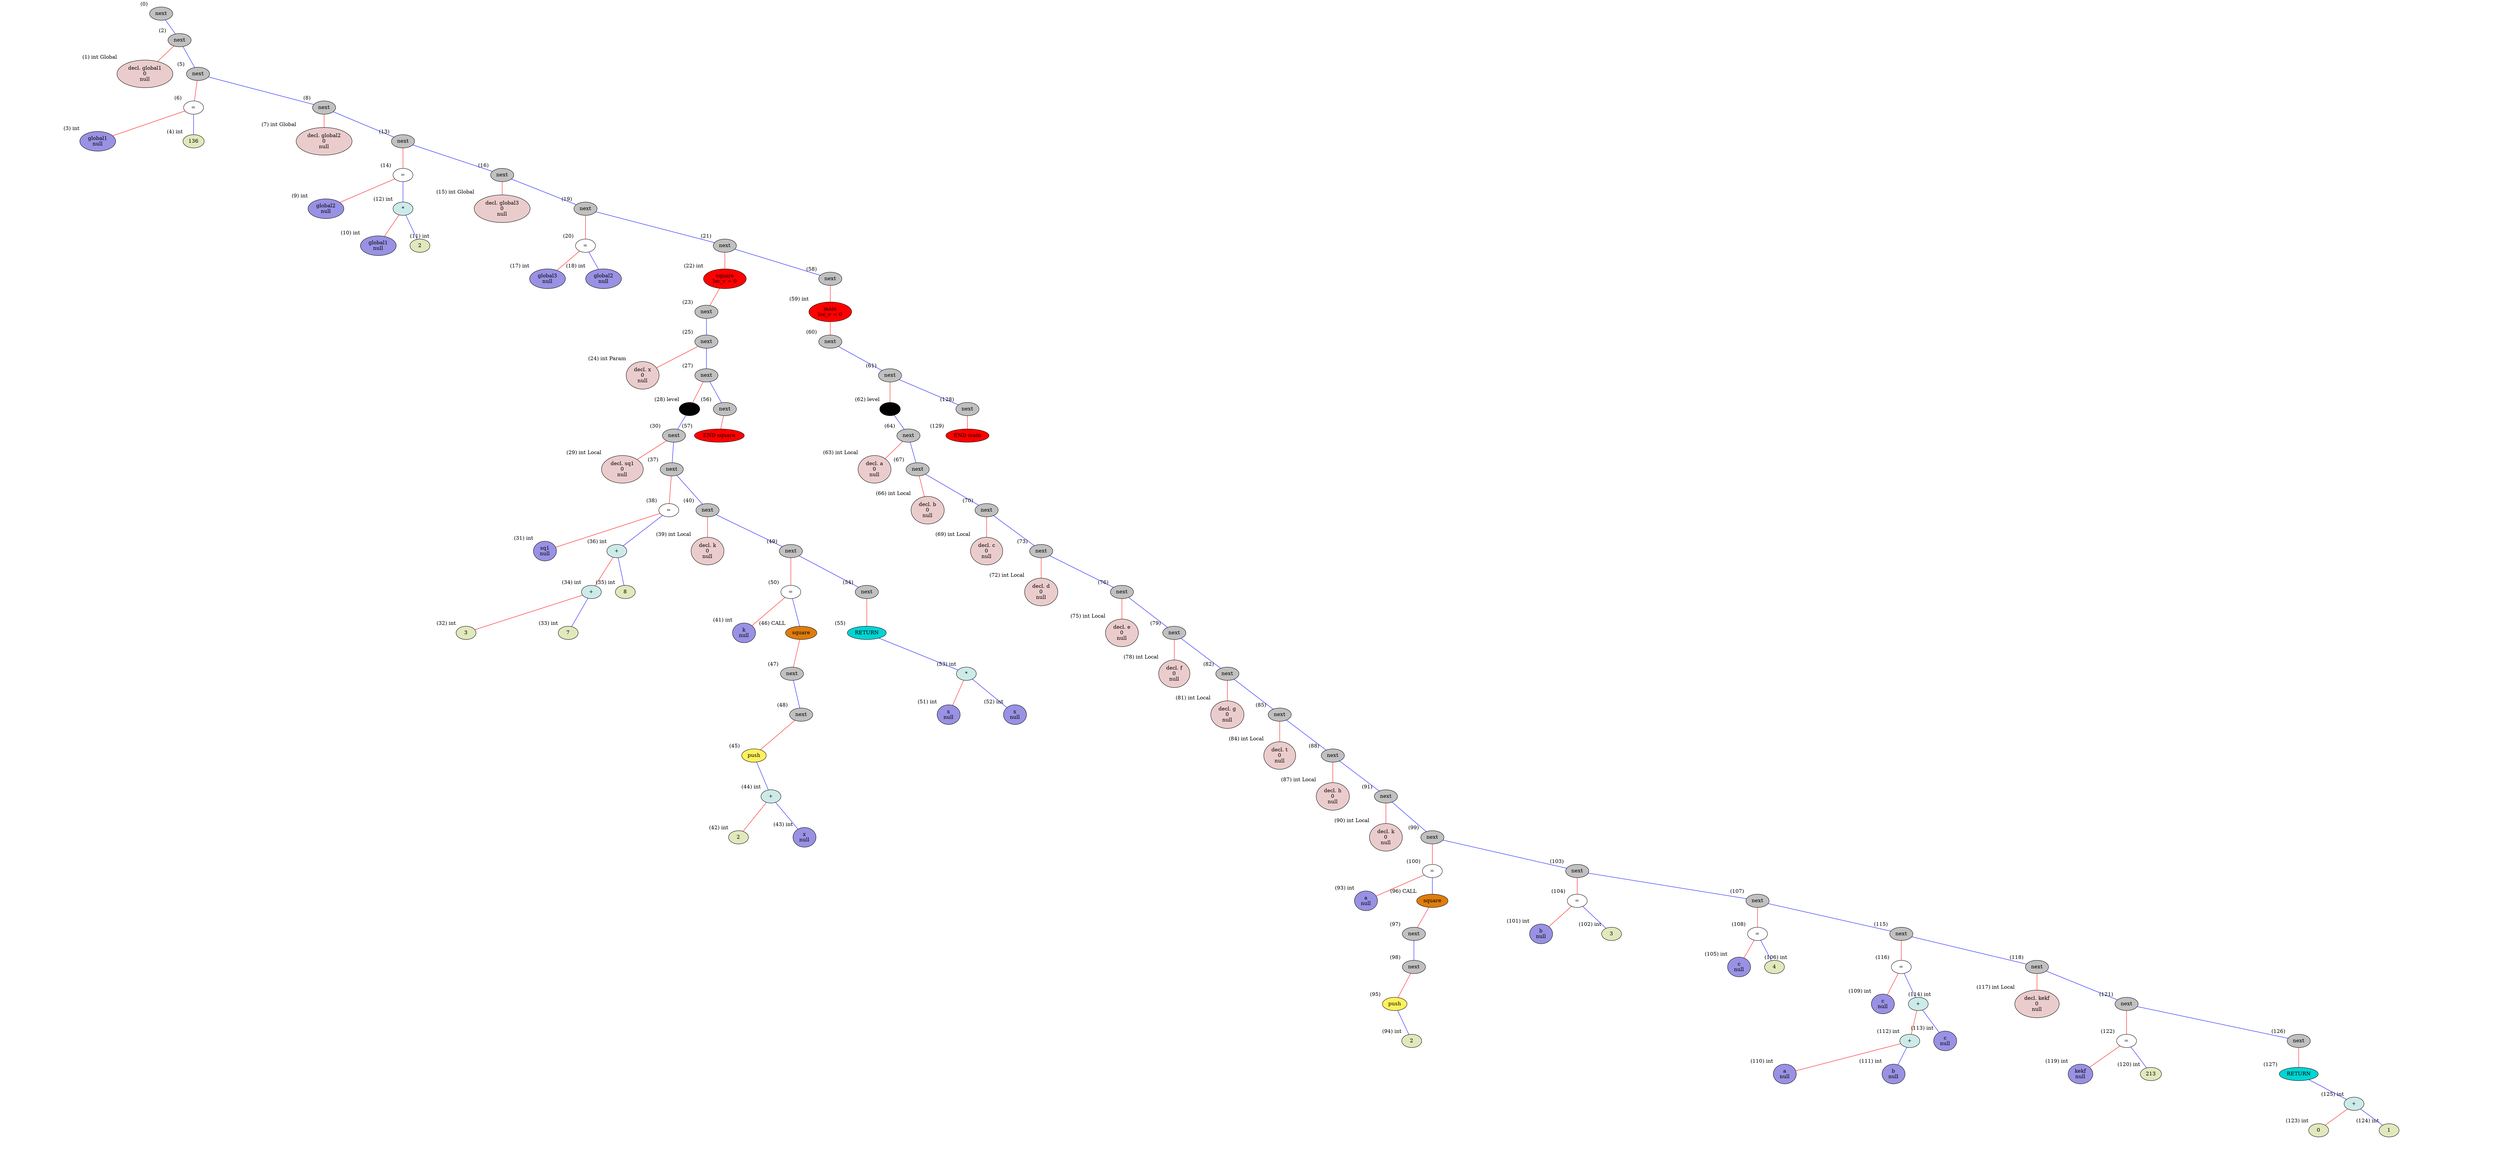 graph binary {
	dpi="90";
 splines="line"  
v0[style=filled, fillcolor=grey]
v0[label="next"]
v0[xlabel="(0) "]
v0center[style=invis, width=0, label=""];
v0 -- v0center[style=invis]
v0notVisibleL[style=invis]
v0 -- v0notVisibleL[style=invis]
v0 -- v2[color="blue"]
{
	rank=same v0notVisibleL -- v0center -- v2  [style=invis]
} 
v2[style=filled, fillcolor=grey]
v2[label="next"]
v2[xlabel="(2) "]
v2center[style=invis, width=0, label=""];
v2 -- v2center[style=invis]
v2 -- v1[color="red"]
v2 -- v5[color="blue"]
{
	rank=same v1 -- v2center -- v5  [style=invis]
} 
v1[style=filled, fillcolor="#ebcccc"]
v1[label="decl. global1
0
null"]
v1[xlabel="(1) int Global"]
v1center[style=invis, width=0, label=""];
v1 -- v1center[style=invis]
v1notVisibleL[style=invis]
v1 -- v1notVisibleL[style=invis][style=invis]
v1notVisibleR[style=invis]
v1 -- v1notVisibleR[style=invis][style=invis]
{
	rank=same v1notVisibleL -- v1center -- v1notVisibleR  [style=invis]
} 
v5[style=filled, fillcolor=grey]
v5[label="next"]
v5[xlabel="(5) "]
v5center[style=invis, width=0, label=""];
v5 -- v5center[style=invis]
v5 -- v6[color="red"]
v5 -- v8[color="blue"]
{
	rank=same v6 -- v5center -- v8  [style=invis]
} 
v6[style=filled, fillcolor=white]
v6[label="="]
v6[xlabel="(6) "]
v6center[style=invis, width=0, label=""];
v6 -- v6center[style=invis]
v6 -- v3[color="red"]
v6 -- v4[color="blue"]
{
	rank=same v3 -- v6center -- v4  [style=invis]
} 
v3[style=filled, fillcolor="#9991e3"]
v3[label="global1
null"]
v3[xlabel="(3) int"]
v3center[style=invis, width=0, label=""];
v3 -- v3center[style=invis]
v3notVisibleL[style=invis]
v3 -- v3notVisibleL[style=invis][style=invis]
v3notVisibleR[style=invis]
v3 -- v3notVisibleR[style=invis][style=invis]
{
	rank=same v3notVisibleL -- v3center -- v3notVisibleR  [style=invis]
} 
v4[style=filled, fillcolor="#e1e8bc"]
v4[label="136"]
v4[xlabel="(4) int"]
v4center[style=invis, width=0, label=""];
v4 -- v4center[style=invis]
v4notVisibleL[style=invis]
v4 -- v4notVisibleL[style=invis][style=invis]
v4notVisibleR[style=invis]
v4 -- v4notVisibleR[style=invis][style=invis]
{
	rank=same v4notVisibleL -- v4center -- v4notVisibleR  [style=invis]
} 
v8[style=filled, fillcolor=grey]
v8[label="next"]
v8[xlabel="(8) "]
v8center[style=invis, width=0, label=""];
v8 -- v8center[style=invis]
v8 -- v7[color="red"]
v8 -- v13[color="blue"]
{
	rank=same v7 -- v8center -- v13  [style=invis]
} 
v7[style=filled, fillcolor="#ebcccc"]
v7[label="decl. global2
0
null"]
v7[xlabel="(7) int Global"]
v7center[style=invis, width=0, label=""];
v7 -- v7center[style=invis]
v7notVisibleL[style=invis]
v7 -- v7notVisibleL[style=invis][style=invis]
v7notVisibleR[style=invis]
v7 -- v7notVisibleR[style=invis][style=invis]
{
	rank=same v7notVisibleL -- v7center -- v7notVisibleR  [style=invis]
} 
v13[style=filled, fillcolor=grey]
v13[label="next"]
v13[xlabel="(13) "]
v13center[style=invis, width=0, label=""];
v13 -- v13center[style=invis]
v13 -- v14[color="red"]
v13 -- v16[color="blue"]
{
	rank=same v14 -- v13center -- v16  [style=invis]
} 
v14[style=filled, fillcolor=white]
v14[label="="]
v14[xlabel="(14) "]
v14center[style=invis, width=0, label=""];
v14 -- v14center[style=invis]
v14 -- v9[color="red"]
v14 -- v12[color="blue"]
{
	rank=same v9 -- v14center -- v12  [style=invis]
} 
v9[style=filled, fillcolor="#9991e3"]
v9[label="global2
null"]
v9[xlabel="(9) int"]
v9center[style=invis, width=0, label=""];
v9 -- v9center[style=invis]
v9notVisibleL[style=invis]
v9 -- v9notVisibleL[style=invis][style=invis]
v9notVisibleR[style=invis]
v9 -- v9notVisibleR[style=invis][style=invis]
{
	rank=same v9notVisibleL -- v9center -- v9notVisibleR  [style=invis]
} 
v12[style=filled, fillcolor="#ccebe8"]
v12[label="*"]
v12[xlabel="(12) int"]
v12center[style=invis, width=0, label=""];
v12 -- v12center[style=invis]
v12 -- v10[color="red"]
v12 -- v11[color="blue"]
{
	rank=same v10 -- v12center -- v11  [style=invis]
} 
v10[style=filled, fillcolor="#9991e3"]
v10[label="global1
null"]
v10[xlabel="(10) int"]
v10center[style=invis, width=0, label=""];
v10 -- v10center[style=invis]
v10notVisibleL[style=invis]
v10 -- v10notVisibleL[style=invis][style=invis]
v10notVisibleR[style=invis]
v10 -- v10notVisibleR[style=invis][style=invis]
{
	rank=same v10notVisibleL -- v10center -- v10notVisibleR  [style=invis]
} 
v11[style=filled, fillcolor="#e1e8bc"]
v11[label="2"]
v11[xlabel="(11) int"]
v11center[style=invis, width=0, label=""];
v11 -- v11center[style=invis]
v11notVisibleL[style=invis]
v11 -- v11notVisibleL[style=invis][style=invis]
v11notVisibleR[style=invis]
v11 -- v11notVisibleR[style=invis][style=invis]
{
	rank=same v11notVisibleL -- v11center -- v11notVisibleR  [style=invis]
} 
v16[style=filled, fillcolor=grey]
v16[label="next"]
v16[xlabel="(16) "]
v16center[style=invis, width=0, label=""];
v16 -- v16center[style=invis]
v16 -- v15[color="red"]
v16 -- v19[color="blue"]
{
	rank=same v15 -- v16center -- v19  [style=invis]
} 
v15[style=filled, fillcolor="#ebcccc"]
v15[label="decl. global3
0
null"]
v15[xlabel="(15) int Global"]
v15center[style=invis, width=0, label=""];
v15 -- v15center[style=invis]
v15notVisibleL[style=invis]
v15 -- v15notVisibleL[style=invis][style=invis]
v15notVisibleR[style=invis]
v15 -- v15notVisibleR[style=invis][style=invis]
{
	rank=same v15notVisibleL -- v15center -- v15notVisibleR  [style=invis]
} 
v19[style=filled, fillcolor=grey]
v19[label="next"]
v19[xlabel="(19) "]
v19center[style=invis, width=0, label=""];
v19 -- v19center[style=invis]
v19 -- v20[color="red"]
v19 -- v21[color="blue"]
{
	rank=same v20 -- v19center -- v21  [style=invis]
} 
v20[style=filled, fillcolor=white]
v20[label="="]
v20[xlabel="(20) "]
v20center[style=invis, width=0, label=""];
v20 -- v20center[style=invis]
v20 -- v17[color="red"]
v20 -- v18[color="blue"]
{
	rank=same v17 -- v20center -- v18  [style=invis]
} 
v17[style=filled, fillcolor="#9991e3"]
v17[label="global3
null"]
v17[xlabel="(17) int"]
v17center[style=invis, width=0, label=""];
v17 -- v17center[style=invis]
v17notVisibleL[style=invis]
v17 -- v17notVisibleL[style=invis][style=invis]
v17notVisibleR[style=invis]
v17 -- v17notVisibleR[style=invis][style=invis]
{
	rank=same v17notVisibleL -- v17center -- v17notVisibleR  [style=invis]
} 
v18[style=filled, fillcolor="#9991e3"]
v18[label="global2
null"]
v18[xlabel="(18) int"]
v18center[style=invis, width=0, label=""];
v18 -- v18center[style=invis]
v18notVisibleL[style=invis]
v18 -- v18notVisibleL[style=invis][style=invis]
v18notVisibleR[style=invis]
v18 -- v18notVisibleR[style=invis][style=invis]
{
	rank=same v18notVisibleL -- v18center -- v18notVisibleR  [style=invis]
} 
v21[style=filled, fillcolor=grey]
v21[label="next"]
v21[xlabel="(21) "]
v21center[style=invis, width=0, label=""];
v21 -- v21center[style=invis]
v21 -- v22[color="red"]
v21 -- v58[color="blue"]
{
	rank=same v22 -- v21center -- v58  [style=invis]
} 
v22[style=filled, fillcolor=red]
v22[label="square
loc_v = 0"]
v22[xlabel="(22) int"]
v22center[style=invis, width=0, label=""];
v22 -- v22center[style=invis]
v22 -- v23[color="red"]
v22notVisibleR[style=invis]
v22 -- v22notVisibleR[style=invis]
{
	rank=same v23 -- v22center -- v22notVisibleR  [style=invis]
} 
v23[style=filled, fillcolor=grey]
v23[label="next"]
v23[xlabel="(23) "]
v23center[style=invis, width=0, label=""];
v23 -- v23center[style=invis]
v23notVisibleL[style=invis]
v23 -- v23notVisibleL[style=invis]
v23 -- v25[color="blue"]
{
	rank=same v23notVisibleL -- v23center -- v25  [style=invis]
} 
v25[style=filled, fillcolor=grey]
v25[label="next"]
v25[xlabel="(25) "]
v25center[style=invis, width=0, label=""];
v25 -- v25center[style=invis]
v25 -- v24[color="red"]
v25 -- v27[color="blue"]
{
	rank=same v24 -- v25center -- v27  [style=invis]
} 
v24[style=filled, fillcolor="#ebcccc"]
v24[label="decl. x
0
null"]
v24[xlabel="(24) int Param"]
v24center[style=invis, width=0, label=""];
v24 -- v24center[style=invis]
v24notVisibleL[style=invis]
v24 -- v24notVisibleL[style=invis][style=invis]
v24notVisibleR[style=invis]
v24 -- v24notVisibleR[style=invis][style=invis]
{
	rank=same v24notVisibleL -- v24center -- v24notVisibleR  [style=invis]
} 
v27[style=filled, fillcolor=grey]
v27[label="next"]
v27[xlabel="(27) "]
v27center[style=invis, width=0, label=""];
v27 -- v27center[style=invis]
v27 -- v28[color="red"]
v27 -- v56[color="blue"]
{
	rank=same v28 -- v27center -- v56  [style=invis]
} 
v28[style=filled, fillcolor="#000000"]
v28[xlabel="(28) level"]
v28center[style=invis, width=0, label=""];
v28 -- v28center[style=invis]
v28notVisibleL[style=invis]
v28 -- v28notVisibleL[style=invis]
v28 -- v30[color="blue"]
{
	rank=same v28notVisibleL -- v28center -- v30  [style=invis]
} 
v30[style=filled, fillcolor=grey]
v30[label="next"]
v30[xlabel="(30) "]
v30center[style=invis, width=0, label=""];
v30 -- v30center[style=invis]
v30 -- v29[color="red"]
v30 -- v37[color="blue"]
{
	rank=same v29 -- v30center -- v37  [style=invis]
} 
v29[style=filled, fillcolor="#ebcccc"]
v29[label="decl. sq1
0
null"]
v29[xlabel="(29) int Local"]
v29center[style=invis, width=0, label=""];
v29 -- v29center[style=invis]
v29notVisibleL[style=invis]
v29 -- v29notVisibleL[style=invis][style=invis]
v29notVisibleR[style=invis]
v29 -- v29notVisibleR[style=invis][style=invis]
{
	rank=same v29notVisibleL -- v29center -- v29notVisibleR  [style=invis]
} 
v37[style=filled, fillcolor=grey]
v37[label="next"]
v37[xlabel="(37) "]
v37center[style=invis, width=0, label=""];
v37 -- v37center[style=invis]
v37 -- v38[color="red"]
v37 -- v40[color="blue"]
{
	rank=same v38 -- v37center -- v40  [style=invis]
} 
v38[style=filled, fillcolor=white]
v38[label="="]
v38[xlabel="(38) "]
v38center[style=invis, width=0, label=""];
v38 -- v38center[style=invis]
v38 -- v31[color="red"]
v38 -- v36[color="blue"]
{
	rank=same v31 -- v38center -- v36  [style=invis]
} 
v31[style=filled, fillcolor="#9991e3"]
v31[label="sq1
null"]
v31[xlabel="(31) int"]
v31center[style=invis, width=0, label=""];
v31 -- v31center[style=invis]
v31notVisibleL[style=invis]
v31 -- v31notVisibleL[style=invis][style=invis]
v31notVisibleR[style=invis]
v31 -- v31notVisibleR[style=invis][style=invis]
{
	rank=same v31notVisibleL -- v31center -- v31notVisibleR  [style=invis]
} 
v36[style=filled, fillcolor="#ccebe8"]
v36[label="+"]
v36[xlabel="(36) int"]
v36center[style=invis, width=0, label=""];
v36 -- v36center[style=invis]
v36 -- v34[color="red"]
v36 -- v35[color="blue"]
{
	rank=same v34 -- v36center -- v35  [style=invis]
} 
v34[style=filled, fillcolor="#ccebe8"]
v34[label="+"]
v34[xlabel="(34) int"]
v34center[style=invis, width=0, label=""];
v34 -- v34center[style=invis]
v34 -- v32[color="red"]
v34 -- v33[color="blue"]
{
	rank=same v32 -- v34center -- v33  [style=invis]
} 
v32[style=filled, fillcolor="#e1e8bc"]
v32[label="3"]
v32[xlabel="(32) int"]
v32center[style=invis, width=0, label=""];
v32 -- v32center[style=invis]
v32notVisibleL[style=invis]
v32 -- v32notVisibleL[style=invis][style=invis]
v32notVisibleR[style=invis]
v32 -- v32notVisibleR[style=invis][style=invis]
{
	rank=same v32notVisibleL -- v32center -- v32notVisibleR  [style=invis]
} 
v33[style=filled, fillcolor="#e1e8bc"]
v33[label="7"]
v33[xlabel="(33) int"]
v33center[style=invis, width=0, label=""];
v33 -- v33center[style=invis]
v33notVisibleL[style=invis]
v33 -- v33notVisibleL[style=invis][style=invis]
v33notVisibleR[style=invis]
v33 -- v33notVisibleR[style=invis][style=invis]
{
	rank=same v33notVisibleL -- v33center -- v33notVisibleR  [style=invis]
} 
v35[style=filled, fillcolor="#e1e8bc"]
v35[label="8"]
v35[xlabel="(35) int"]
v35center[style=invis, width=0, label=""];
v35 -- v35center[style=invis]
v35notVisibleL[style=invis]
v35 -- v35notVisibleL[style=invis][style=invis]
v35notVisibleR[style=invis]
v35 -- v35notVisibleR[style=invis][style=invis]
{
	rank=same v35notVisibleL -- v35center -- v35notVisibleR  [style=invis]
} 
v40[style=filled, fillcolor=grey]
v40[label="next"]
v40[xlabel="(40) "]
v40center[style=invis, width=0, label=""];
v40 -- v40center[style=invis]
v40 -- v39[color="red"]
v40 -- v49[color="blue"]
{
	rank=same v39 -- v40center -- v49  [style=invis]
} 
v39[style=filled, fillcolor="#ebcccc"]
v39[label="decl. k
0
null"]
v39[xlabel="(39) int Local"]
v39center[style=invis, width=0, label=""];
v39 -- v39center[style=invis]
v39notVisibleL[style=invis]
v39 -- v39notVisibleL[style=invis][style=invis]
v39notVisibleR[style=invis]
v39 -- v39notVisibleR[style=invis][style=invis]
{
	rank=same v39notVisibleL -- v39center -- v39notVisibleR  [style=invis]
} 
v49[style=filled, fillcolor=grey]
v49[label="next"]
v49[xlabel="(49) "]
v49center[style=invis, width=0, label=""];
v49 -- v49center[style=invis]
v49 -- v50[color="red"]
v49 -- v54[color="blue"]
{
	rank=same v50 -- v49center -- v54  [style=invis]
} 
v50[style=filled, fillcolor=white]
v50[label="="]
v50[xlabel="(50) "]
v50center[style=invis, width=0, label=""];
v50 -- v50center[style=invis]
v50 -- v41[color="red"]
v50 -- v46[color="blue"]
{
	rank=same v41 -- v50center -- v46  [style=invis]
} 
v41[style=filled, fillcolor="#9991e3"]
v41[label="k
null"]
v41[xlabel="(41) int"]
v41center[style=invis, width=0, label=""];
v41 -- v41center[style=invis]
v41notVisibleL[style=invis]
v41 -- v41notVisibleL[style=invis][style=invis]
v41notVisibleR[style=invis]
v41 -- v41notVisibleR[style=invis][style=invis]
{
	rank=same v41notVisibleL -- v41center -- v41notVisibleR  [style=invis]
} 
v46[style=filled, fillcolor="#de7d0d"]
v46[label="square"]
v46[xlabel="(46) CALL"]
v46center[style=invis, width=0, label=""];
v46 -- v46center[style=invis]
v46 -- v47[color="red"]
v46notVisibleR[style=invis]
v46 -- v46notVisibleR[style=invis]
{
	rank=same v47 -- v46center -- v46notVisibleR  [style=invis]
} 
v47[style=filled, fillcolor=grey]
v47[label="next"]
v47[xlabel="(47) "]
v47center[style=invis, width=0, label=""];
v47 -- v47center[style=invis]
v47notVisibleL[style=invis]
v47 -- v47notVisibleL[style=invis]
v47 -- v48[color="blue"]
{
	rank=same v47notVisibleL -- v47center -- v48  [style=invis]
} 
v48[style=filled, fillcolor=grey]
v48[label="next"]
v48[xlabel="(48) "]
v48center[style=invis, width=0, label=""];
v48 -- v48center[style=invis]
v48 -- v45[color="red"]
v48notVisibleR[style=invis]
v48 -- v48notVisibleR[style=invis]
{
	rank=same v45 -- v48center -- v48notVisibleR  [style=invis]
} 
v45[style=filled, fillcolor="#fff15c"]
v45[label="push"]
v45[xlabel="(45) "]
v45center[style=invis, width=0, label=""];
v45 -- v45center[style=invis]
v45notVisibleL[style=invis]
v45 -- v45notVisibleL[style=invis]
v45 -- v44[color="blue"]
{
	rank=same v45notVisibleL -- v45center -- v44  [style=invis]
} 
v44[style=filled, fillcolor="#ccebe8"]
v44[label="+"]
v44[xlabel="(44) int"]
v44center[style=invis, width=0, label=""];
v44 -- v44center[style=invis]
v44 -- v42[color="red"]
v44 -- v43[color="blue"]
{
	rank=same v42 -- v44center -- v43  [style=invis]
} 
v42[style=filled, fillcolor="#e1e8bc"]
v42[label="2"]
v42[xlabel="(42) int"]
v42center[style=invis, width=0, label=""];
v42 -- v42center[style=invis]
v42notVisibleL[style=invis]
v42 -- v42notVisibleL[style=invis][style=invis]
v42notVisibleR[style=invis]
v42 -- v42notVisibleR[style=invis][style=invis]
{
	rank=same v42notVisibleL -- v42center -- v42notVisibleR  [style=invis]
} 
v43[style=filled, fillcolor="#9991e3"]
v43[label="x
null"]
v43[xlabel="(43) int"]
v43center[style=invis, width=0, label=""];
v43 -- v43center[style=invis]
v43notVisibleL[style=invis]
v43 -- v43notVisibleL[style=invis][style=invis]
v43notVisibleR[style=invis]
v43 -- v43notVisibleR[style=invis][style=invis]
{
	rank=same v43notVisibleL -- v43center -- v43notVisibleR  [style=invis]
} 
v54[style=filled, fillcolor=grey]
v54[label="next"]
v54[xlabel="(54) "]
v54center[style=invis, width=0, label=""];
v54 -- v54center[style=invis]
v54 -- v55[color="red"]
v54notVisibleR[style=invis]
v54 -- v54notVisibleR[style=invis]
{
	rank=same v55 -- v54center -- v54notVisibleR  [style=invis]
} 
v55[style=filled, fillcolor="#00d4d4"]
v55[label="RETURN"]
v55[xlabel="(55) "]
v55center[style=invis, width=0, label=""];
v55 -- v55center[style=invis]
v55notVisibleL[style=invis]
v55 -- v55notVisibleL[style=invis]
v55 -- v53[color="blue"]
{
	rank=same v55notVisibleL -- v55center -- v53  [style=invis]
} 
v53[style=filled, fillcolor="#ccebe8"]
v53[label="*"]
v53[xlabel="(53) int"]
v53center[style=invis, width=0, label=""];
v53 -- v53center[style=invis]
v53 -- v51[color="red"]
v53 -- v52[color="blue"]
{
	rank=same v51 -- v53center -- v52  [style=invis]
} 
v51[style=filled, fillcolor="#9991e3"]
v51[label="x
null"]
v51[xlabel="(51) int"]
v51center[style=invis, width=0, label=""];
v51 -- v51center[style=invis]
v51notVisibleL[style=invis]
v51 -- v51notVisibleL[style=invis][style=invis]
v51notVisibleR[style=invis]
v51 -- v51notVisibleR[style=invis][style=invis]
{
	rank=same v51notVisibleL -- v51center -- v51notVisibleR  [style=invis]
} 
v52[style=filled, fillcolor="#9991e3"]
v52[label="x
null"]
v52[xlabel="(52) int"]
v52center[style=invis, width=0, label=""];
v52 -- v52center[style=invis]
v52notVisibleL[style=invis]
v52 -- v52notVisibleL[style=invis][style=invis]
v52notVisibleR[style=invis]
v52 -- v52notVisibleR[style=invis][style=invis]
{
	rank=same v52notVisibleL -- v52center -- v52notVisibleR  [style=invis]
} 
v56[style=filled, fillcolor=grey]
v56[label="next"]
v56[xlabel="(56) "]
v56center[style=invis, width=0, label=""];
v56 -- v56center[style=invis]
v56 -- v57[color="red"]
v56notVisibleR[style=invis]
v56 -- v56notVisibleR[style=invis]
{
	rank=same v57 -- v56center -- v56notVisibleR  [style=invis]
} 
v57[style=filled, fillcolor=red]
v57[label="END square"]
v57[xlabel="(57) "]
v57center[style=invis, width=0, label=""];
v57 -- v57center[style=invis]
v57notVisibleL[style=invis]
v57 -- v57notVisibleL[style=invis][style=invis]
v57notVisibleR[style=invis]
v57 -- v57notVisibleR[style=invis][style=invis]
{
	rank=same v57notVisibleL -- v57center -- v57notVisibleR  [style=invis]
} 
v58[style=filled, fillcolor=grey]
v58[label="next"]
v58[xlabel="(58) "]
v58center[style=invis, width=0, label=""];
v58 -- v58center[style=invis]
v58 -- v59[color="red"]
v58notVisibleR[style=invis]
v58 -- v58notVisibleR[style=invis]
{
	rank=same v59 -- v58center -- v58notVisibleR  [style=invis]
} 
v59[style=filled, fillcolor=red]
v59[label="main
loc_v = 0"]
v59[xlabel="(59) int"]
v59center[style=invis, width=0, label=""];
v59 -- v59center[style=invis]
v59 -- v60[color="red"]
v59notVisibleR[style=invis]
v59 -- v59notVisibleR[style=invis]
{
	rank=same v60 -- v59center -- v59notVisibleR  [style=invis]
} 
v60[style=filled, fillcolor=grey]
v60[label="next"]
v60[xlabel="(60) "]
v60center[style=invis, width=0, label=""];
v60 -- v60center[style=invis]
v60notVisibleL[style=invis]
v60 -- v60notVisibleL[style=invis]
v60 -- v61[color="blue"]
{
	rank=same v60notVisibleL -- v60center -- v61  [style=invis]
} 
v61[style=filled, fillcolor=grey]
v61[label="next"]
v61[xlabel="(61) "]
v61center[style=invis, width=0, label=""];
v61 -- v61center[style=invis]
v61 -- v62[color="red"]
v61 -- v128[color="blue"]
{
	rank=same v62 -- v61center -- v128  [style=invis]
} 
v62[style=filled, fillcolor="#000000"]
v62[xlabel="(62) level"]
v62center[style=invis, width=0, label=""];
v62 -- v62center[style=invis]
v62notVisibleL[style=invis]
v62 -- v62notVisibleL[style=invis]
v62 -- v64[color="blue"]
{
	rank=same v62notVisibleL -- v62center -- v64  [style=invis]
} 
v64[style=filled, fillcolor=grey]
v64[label="next"]
v64[xlabel="(64) "]
v64center[style=invis, width=0, label=""];
v64 -- v64center[style=invis]
v64 -- v63[color="red"]
v64 -- v67[color="blue"]
{
	rank=same v63 -- v64center -- v67  [style=invis]
} 
v63[style=filled, fillcolor="#ebcccc"]
v63[label="decl. a
0
null"]
v63[xlabel="(63) int Local"]
v63center[style=invis, width=0, label=""];
v63 -- v63center[style=invis]
v63notVisibleL[style=invis]
v63 -- v63notVisibleL[style=invis][style=invis]
v63notVisibleR[style=invis]
v63 -- v63notVisibleR[style=invis][style=invis]
{
	rank=same v63notVisibleL -- v63center -- v63notVisibleR  [style=invis]
} 
v67[style=filled, fillcolor=grey]
v67[label="next"]
v67[xlabel="(67) "]
v67center[style=invis, width=0, label=""];
v67 -- v67center[style=invis]
v67 -- v66[color="red"]
v67 -- v70[color="blue"]
{
	rank=same v66 -- v67center -- v70  [style=invis]
} 
v66[style=filled, fillcolor="#ebcccc"]
v66[label="decl. b
0
null"]
v66[xlabel="(66) int Local"]
v66center[style=invis, width=0, label=""];
v66 -- v66center[style=invis]
v66notVisibleL[style=invis]
v66 -- v66notVisibleL[style=invis][style=invis]
v66notVisibleR[style=invis]
v66 -- v66notVisibleR[style=invis][style=invis]
{
	rank=same v66notVisibleL -- v66center -- v66notVisibleR  [style=invis]
} 
v70[style=filled, fillcolor=grey]
v70[label="next"]
v70[xlabel="(70) "]
v70center[style=invis, width=0, label=""];
v70 -- v70center[style=invis]
v70 -- v69[color="red"]
v70 -- v73[color="blue"]
{
	rank=same v69 -- v70center -- v73  [style=invis]
} 
v69[style=filled, fillcolor="#ebcccc"]
v69[label="decl. c
0
null"]
v69[xlabel="(69) int Local"]
v69center[style=invis, width=0, label=""];
v69 -- v69center[style=invis]
v69notVisibleL[style=invis]
v69 -- v69notVisibleL[style=invis][style=invis]
v69notVisibleR[style=invis]
v69 -- v69notVisibleR[style=invis][style=invis]
{
	rank=same v69notVisibleL -- v69center -- v69notVisibleR  [style=invis]
} 
v73[style=filled, fillcolor=grey]
v73[label="next"]
v73[xlabel="(73) "]
v73center[style=invis, width=0, label=""];
v73 -- v73center[style=invis]
v73 -- v72[color="red"]
v73 -- v76[color="blue"]
{
	rank=same v72 -- v73center -- v76  [style=invis]
} 
v72[style=filled, fillcolor="#ebcccc"]
v72[label="decl. d
0
null"]
v72[xlabel="(72) int Local"]
v72center[style=invis, width=0, label=""];
v72 -- v72center[style=invis]
v72notVisibleL[style=invis]
v72 -- v72notVisibleL[style=invis][style=invis]
v72notVisibleR[style=invis]
v72 -- v72notVisibleR[style=invis][style=invis]
{
	rank=same v72notVisibleL -- v72center -- v72notVisibleR  [style=invis]
} 
v76[style=filled, fillcolor=grey]
v76[label="next"]
v76[xlabel="(76) "]
v76center[style=invis, width=0, label=""];
v76 -- v76center[style=invis]
v76 -- v75[color="red"]
v76 -- v79[color="blue"]
{
	rank=same v75 -- v76center -- v79  [style=invis]
} 
v75[style=filled, fillcolor="#ebcccc"]
v75[label="decl. e
0
null"]
v75[xlabel="(75) int Local"]
v75center[style=invis, width=0, label=""];
v75 -- v75center[style=invis]
v75notVisibleL[style=invis]
v75 -- v75notVisibleL[style=invis][style=invis]
v75notVisibleR[style=invis]
v75 -- v75notVisibleR[style=invis][style=invis]
{
	rank=same v75notVisibleL -- v75center -- v75notVisibleR  [style=invis]
} 
v79[style=filled, fillcolor=grey]
v79[label="next"]
v79[xlabel="(79) "]
v79center[style=invis, width=0, label=""];
v79 -- v79center[style=invis]
v79 -- v78[color="red"]
v79 -- v82[color="blue"]
{
	rank=same v78 -- v79center -- v82  [style=invis]
} 
v78[style=filled, fillcolor="#ebcccc"]
v78[label="decl. f
0
null"]
v78[xlabel="(78) int Local"]
v78center[style=invis, width=0, label=""];
v78 -- v78center[style=invis]
v78notVisibleL[style=invis]
v78 -- v78notVisibleL[style=invis][style=invis]
v78notVisibleR[style=invis]
v78 -- v78notVisibleR[style=invis][style=invis]
{
	rank=same v78notVisibleL -- v78center -- v78notVisibleR  [style=invis]
} 
v82[style=filled, fillcolor=grey]
v82[label="next"]
v82[xlabel="(82) "]
v82center[style=invis, width=0, label=""];
v82 -- v82center[style=invis]
v82 -- v81[color="red"]
v82 -- v85[color="blue"]
{
	rank=same v81 -- v82center -- v85  [style=invis]
} 
v81[style=filled, fillcolor="#ebcccc"]
v81[label="decl. g
0
null"]
v81[xlabel="(81) int Local"]
v81center[style=invis, width=0, label=""];
v81 -- v81center[style=invis]
v81notVisibleL[style=invis]
v81 -- v81notVisibleL[style=invis][style=invis]
v81notVisibleR[style=invis]
v81 -- v81notVisibleR[style=invis][style=invis]
{
	rank=same v81notVisibleL -- v81center -- v81notVisibleR  [style=invis]
} 
v85[style=filled, fillcolor=grey]
v85[label="next"]
v85[xlabel="(85) "]
v85center[style=invis, width=0, label=""];
v85 -- v85center[style=invis]
v85 -- v84[color="red"]
v85 -- v88[color="blue"]
{
	rank=same v84 -- v85center -- v88  [style=invis]
} 
v84[style=filled, fillcolor="#ebcccc"]
v84[label="decl. t
0
null"]
v84[xlabel="(84) int Local"]
v84center[style=invis, width=0, label=""];
v84 -- v84center[style=invis]
v84notVisibleL[style=invis]
v84 -- v84notVisibleL[style=invis][style=invis]
v84notVisibleR[style=invis]
v84 -- v84notVisibleR[style=invis][style=invis]
{
	rank=same v84notVisibleL -- v84center -- v84notVisibleR  [style=invis]
} 
v88[style=filled, fillcolor=grey]
v88[label="next"]
v88[xlabel="(88) "]
v88center[style=invis, width=0, label=""];
v88 -- v88center[style=invis]
v88 -- v87[color="red"]
v88 -- v91[color="blue"]
{
	rank=same v87 -- v88center -- v91  [style=invis]
} 
v87[style=filled, fillcolor="#ebcccc"]
v87[label="decl. h
0
null"]
v87[xlabel="(87) int Local"]
v87center[style=invis, width=0, label=""];
v87 -- v87center[style=invis]
v87notVisibleL[style=invis]
v87 -- v87notVisibleL[style=invis][style=invis]
v87notVisibleR[style=invis]
v87 -- v87notVisibleR[style=invis][style=invis]
{
	rank=same v87notVisibleL -- v87center -- v87notVisibleR  [style=invis]
} 
v91[style=filled, fillcolor=grey]
v91[label="next"]
v91[xlabel="(91) "]
v91center[style=invis, width=0, label=""];
v91 -- v91center[style=invis]
v91 -- v90[color="red"]
v91 -- v99[color="blue"]
{
	rank=same v90 -- v91center -- v99  [style=invis]
} 
v90[style=filled, fillcolor="#ebcccc"]
v90[label="decl. k
0
null"]
v90[xlabel="(90) int Local"]
v90center[style=invis, width=0, label=""];
v90 -- v90center[style=invis]
v90notVisibleL[style=invis]
v90 -- v90notVisibleL[style=invis][style=invis]
v90notVisibleR[style=invis]
v90 -- v90notVisibleR[style=invis][style=invis]
{
	rank=same v90notVisibleL -- v90center -- v90notVisibleR  [style=invis]
} 
v99[style=filled, fillcolor=grey]
v99[label="next"]
v99[xlabel="(99) "]
v99center[style=invis, width=0, label=""];
v99 -- v99center[style=invis]
v99 -- v100[color="red"]
v99 -- v103[color="blue"]
{
	rank=same v100 -- v99center -- v103  [style=invis]
} 
v100[style=filled, fillcolor=white]
v100[label="="]
v100[xlabel="(100) "]
v100center[style=invis, width=0, label=""];
v100 -- v100center[style=invis]
v100 -- v93[color="red"]
v100 -- v96[color="blue"]
{
	rank=same v93 -- v100center -- v96  [style=invis]
} 
v93[style=filled, fillcolor="#9991e3"]
v93[label="a
null"]
v93[xlabel="(93) int"]
v93center[style=invis, width=0, label=""];
v93 -- v93center[style=invis]
v93notVisibleL[style=invis]
v93 -- v93notVisibleL[style=invis][style=invis]
v93notVisibleR[style=invis]
v93 -- v93notVisibleR[style=invis][style=invis]
{
	rank=same v93notVisibleL -- v93center -- v93notVisibleR  [style=invis]
} 
v96[style=filled, fillcolor="#de7d0d"]
v96[label="square"]
v96[xlabel="(96) CALL"]
v96center[style=invis, width=0, label=""];
v96 -- v96center[style=invis]
v96 -- v97[color="red"]
v96notVisibleR[style=invis]
v96 -- v96notVisibleR[style=invis]
{
	rank=same v97 -- v96center -- v96notVisibleR  [style=invis]
} 
v97[style=filled, fillcolor=grey]
v97[label="next"]
v97[xlabel="(97) "]
v97center[style=invis, width=0, label=""];
v97 -- v97center[style=invis]
v97notVisibleL[style=invis]
v97 -- v97notVisibleL[style=invis]
v97 -- v98[color="blue"]
{
	rank=same v97notVisibleL -- v97center -- v98  [style=invis]
} 
v98[style=filled, fillcolor=grey]
v98[label="next"]
v98[xlabel="(98) "]
v98center[style=invis, width=0, label=""];
v98 -- v98center[style=invis]
v98 -- v95[color="red"]
v98notVisibleR[style=invis]
v98 -- v98notVisibleR[style=invis]
{
	rank=same v95 -- v98center -- v98notVisibleR  [style=invis]
} 
v95[style=filled, fillcolor="#fff15c"]
v95[label="push"]
v95[xlabel="(95) "]
v95center[style=invis, width=0, label=""];
v95 -- v95center[style=invis]
v95notVisibleL[style=invis]
v95 -- v95notVisibleL[style=invis]
v95 -- v94[color="blue"]
{
	rank=same v95notVisibleL -- v95center -- v94  [style=invis]
} 
v94[style=filled, fillcolor="#e1e8bc"]
v94[label="2"]
v94[xlabel="(94) int"]
v94center[style=invis, width=0, label=""];
v94 -- v94center[style=invis]
v94notVisibleL[style=invis]
v94 -- v94notVisibleL[style=invis][style=invis]
v94notVisibleR[style=invis]
v94 -- v94notVisibleR[style=invis][style=invis]
{
	rank=same v94notVisibleL -- v94center -- v94notVisibleR  [style=invis]
} 
v103[style=filled, fillcolor=grey]
v103[label="next"]
v103[xlabel="(103) "]
v103center[style=invis, width=0, label=""];
v103 -- v103center[style=invis]
v103 -- v104[color="red"]
v103 -- v107[color="blue"]
{
	rank=same v104 -- v103center -- v107  [style=invis]
} 
v104[style=filled, fillcolor=white]
v104[label="="]
v104[xlabel="(104) "]
v104center[style=invis, width=0, label=""];
v104 -- v104center[style=invis]
v104 -- v101[color="red"]
v104 -- v102[color="blue"]
{
	rank=same v101 -- v104center -- v102  [style=invis]
} 
v101[style=filled, fillcolor="#9991e3"]
v101[label="b
null"]
v101[xlabel="(101) int"]
v101center[style=invis, width=0, label=""];
v101 -- v101center[style=invis]
v101notVisibleL[style=invis]
v101 -- v101notVisibleL[style=invis][style=invis]
v101notVisibleR[style=invis]
v101 -- v101notVisibleR[style=invis][style=invis]
{
	rank=same v101notVisibleL -- v101center -- v101notVisibleR  [style=invis]
} 
v102[style=filled, fillcolor="#e1e8bc"]
v102[label="3"]
v102[xlabel="(102) int"]
v102center[style=invis, width=0, label=""];
v102 -- v102center[style=invis]
v102notVisibleL[style=invis]
v102 -- v102notVisibleL[style=invis][style=invis]
v102notVisibleR[style=invis]
v102 -- v102notVisibleR[style=invis][style=invis]
{
	rank=same v102notVisibleL -- v102center -- v102notVisibleR  [style=invis]
} 
v107[style=filled, fillcolor=grey]
v107[label="next"]
v107[xlabel="(107) "]
v107center[style=invis, width=0, label=""];
v107 -- v107center[style=invis]
v107 -- v108[color="red"]
v107 -- v115[color="blue"]
{
	rank=same v108 -- v107center -- v115  [style=invis]
} 
v108[style=filled, fillcolor=white]
v108[label="="]
v108[xlabel="(108) "]
v108center[style=invis, width=0, label=""];
v108 -- v108center[style=invis]
v108 -- v105[color="red"]
v108 -- v106[color="blue"]
{
	rank=same v105 -- v108center -- v106  [style=invis]
} 
v105[style=filled, fillcolor="#9991e3"]
v105[label="c
null"]
v105[xlabel="(105) int"]
v105center[style=invis, width=0, label=""];
v105 -- v105center[style=invis]
v105notVisibleL[style=invis]
v105 -- v105notVisibleL[style=invis][style=invis]
v105notVisibleR[style=invis]
v105 -- v105notVisibleR[style=invis][style=invis]
{
	rank=same v105notVisibleL -- v105center -- v105notVisibleR  [style=invis]
} 
v106[style=filled, fillcolor="#e1e8bc"]
v106[label="4"]
v106[xlabel="(106) int"]
v106center[style=invis, width=0, label=""];
v106 -- v106center[style=invis]
v106notVisibleL[style=invis]
v106 -- v106notVisibleL[style=invis][style=invis]
v106notVisibleR[style=invis]
v106 -- v106notVisibleR[style=invis][style=invis]
{
	rank=same v106notVisibleL -- v106center -- v106notVisibleR  [style=invis]
} 
v115[style=filled, fillcolor=grey]
v115[label="next"]
v115[xlabel="(115) "]
v115center[style=invis, width=0, label=""];
v115 -- v115center[style=invis]
v115 -- v116[color="red"]
v115 -- v118[color="blue"]
{
	rank=same v116 -- v115center -- v118  [style=invis]
} 
v116[style=filled, fillcolor=white]
v116[label="="]
v116[xlabel="(116) "]
v116center[style=invis, width=0, label=""];
v116 -- v116center[style=invis]
v116 -- v109[color="red"]
v116 -- v114[color="blue"]
{
	rank=same v109 -- v116center -- v114  [style=invis]
} 
v109[style=filled, fillcolor="#9991e3"]
v109[label="c
null"]
v109[xlabel="(109) int"]
v109center[style=invis, width=0, label=""];
v109 -- v109center[style=invis]
v109notVisibleL[style=invis]
v109 -- v109notVisibleL[style=invis][style=invis]
v109notVisibleR[style=invis]
v109 -- v109notVisibleR[style=invis][style=invis]
{
	rank=same v109notVisibleL -- v109center -- v109notVisibleR  [style=invis]
} 
v114[style=filled, fillcolor="#ccebe8"]
v114[label="+"]
v114[xlabel="(114) int"]
v114center[style=invis, width=0, label=""];
v114 -- v114center[style=invis]
v114 -- v112[color="red"]
v114 -- v113[color="blue"]
{
	rank=same v112 -- v114center -- v113  [style=invis]
} 
v112[style=filled, fillcolor="#ccebe8"]
v112[label="+"]
v112[xlabel="(112) int"]
v112center[style=invis, width=0, label=""];
v112 -- v112center[style=invis]
v112 -- v110[color="red"]
v112 -- v111[color="blue"]
{
	rank=same v110 -- v112center -- v111  [style=invis]
} 
v110[style=filled, fillcolor="#9991e3"]
v110[label="a
null"]
v110[xlabel="(110) int"]
v110center[style=invis, width=0, label=""];
v110 -- v110center[style=invis]
v110notVisibleL[style=invis]
v110 -- v110notVisibleL[style=invis][style=invis]
v110notVisibleR[style=invis]
v110 -- v110notVisibleR[style=invis][style=invis]
{
	rank=same v110notVisibleL -- v110center -- v110notVisibleR  [style=invis]
} 
v111[style=filled, fillcolor="#9991e3"]
v111[label="b
null"]
v111[xlabel="(111) int"]
v111center[style=invis, width=0, label=""];
v111 -- v111center[style=invis]
v111notVisibleL[style=invis]
v111 -- v111notVisibleL[style=invis][style=invis]
v111notVisibleR[style=invis]
v111 -- v111notVisibleR[style=invis][style=invis]
{
	rank=same v111notVisibleL -- v111center -- v111notVisibleR  [style=invis]
} 
v113[style=filled, fillcolor="#9991e3"]
v113[label="c
null"]
v113[xlabel="(113) int"]
v113center[style=invis, width=0, label=""];
v113 -- v113center[style=invis]
v113notVisibleL[style=invis]
v113 -- v113notVisibleL[style=invis][style=invis]
v113notVisibleR[style=invis]
v113 -- v113notVisibleR[style=invis][style=invis]
{
	rank=same v113notVisibleL -- v113center -- v113notVisibleR  [style=invis]
} 
v118[style=filled, fillcolor=grey]
v118[label="next"]
v118[xlabel="(118) "]
v118center[style=invis, width=0, label=""];
v118 -- v118center[style=invis]
v118 -- v117[color="red"]
v118 -- v121[color="blue"]
{
	rank=same v117 -- v118center -- v121  [style=invis]
} 
v117[style=filled, fillcolor="#ebcccc"]
v117[label="decl. kekf
0
null"]
v117[xlabel="(117) int Local"]
v117center[style=invis, width=0, label=""];
v117 -- v117center[style=invis]
v117notVisibleL[style=invis]
v117 -- v117notVisibleL[style=invis][style=invis]
v117notVisibleR[style=invis]
v117 -- v117notVisibleR[style=invis][style=invis]
{
	rank=same v117notVisibleL -- v117center -- v117notVisibleR  [style=invis]
} 
v121[style=filled, fillcolor=grey]
v121[label="next"]
v121[xlabel="(121) "]
v121center[style=invis, width=0, label=""];
v121 -- v121center[style=invis]
v121 -- v122[color="red"]
v121 -- v126[color="blue"]
{
	rank=same v122 -- v121center -- v126  [style=invis]
} 
v122[style=filled, fillcolor=white]
v122[label="="]
v122[xlabel="(122) "]
v122center[style=invis, width=0, label=""];
v122 -- v122center[style=invis]
v122 -- v119[color="red"]
v122 -- v120[color="blue"]
{
	rank=same v119 -- v122center -- v120  [style=invis]
} 
v119[style=filled, fillcolor="#9991e3"]
v119[label="kekf
null"]
v119[xlabel="(119) int"]
v119center[style=invis, width=0, label=""];
v119 -- v119center[style=invis]
v119notVisibleL[style=invis]
v119 -- v119notVisibleL[style=invis][style=invis]
v119notVisibleR[style=invis]
v119 -- v119notVisibleR[style=invis][style=invis]
{
	rank=same v119notVisibleL -- v119center -- v119notVisibleR  [style=invis]
} 
v120[style=filled, fillcolor="#e1e8bc"]
v120[label="213"]
v120[xlabel="(120) int"]
v120center[style=invis, width=0, label=""];
v120 -- v120center[style=invis]
v120notVisibleL[style=invis]
v120 -- v120notVisibleL[style=invis][style=invis]
v120notVisibleR[style=invis]
v120 -- v120notVisibleR[style=invis][style=invis]
{
	rank=same v120notVisibleL -- v120center -- v120notVisibleR  [style=invis]
} 
v126[style=filled, fillcolor=grey]
v126[label="next"]
v126[xlabel="(126) "]
v126center[style=invis, width=0, label=""];
v126 -- v126center[style=invis]
v126 -- v127[color="red"]
v126notVisibleR[style=invis]
v126 -- v126notVisibleR[style=invis]
{
	rank=same v127 -- v126center -- v126notVisibleR  [style=invis]
} 
v127[style=filled, fillcolor="#00d4d4"]
v127[label="RETURN"]
v127[xlabel="(127) "]
v127center[style=invis, width=0, label=""];
v127 -- v127center[style=invis]
v127notVisibleL[style=invis]
v127 -- v127notVisibleL[style=invis]
v127 -- v125[color="blue"]
{
	rank=same v127notVisibleL -- v127center -- v125  [style=invis]
} 
v125[style=filled, fillcolor="#ccebe8"]
v125[label="+"]
v125[xlabel="(125) int"]
v125center[style=invis, width=0, label=""];
v125 -- v125center[style=invis]
v125 -- v123[color="red"]
v125 -- v124[color="blue"]
{
	rank=same v123 -- v125center -- v124  [style=invis]
} 
v123[style=filled, fillcolor="#e1e8bc"]
v123[label="0"]
v123[xlabel="(123) int"]
v123center[style=invis, width=0, label=""];
v123 -- v123center[style=invis]
v123notVisibleL[style=invis]
v123 -- v123notVisibleL[style=invis][style=invis]
v123notVisibleR[style=invis]
v123 -- v123notVisibleR[style=invis][style=invis]
{
	rank=same v123notVisibleL -- v123center -- v123notVisibleR  [style=invis]
} 
v124[style=filled, fillcolor="#e1e8bc"]
v124[label="1"]
v124[xlabel="(124) int"]
v124center[style=invis, width=0, label=""];
v124 -- v124center[style=invis]
v124notVisibleL[style=invis]
v124 -- v124notVisibleL[style=invis][style=invis]
v124notVisibleR[style=invis]
v124 -- v124notVisibleR[style=invis][style=invis]
{
	rank=same v124notVisibleL -- v124center -- v124notVisibleR  [style=invis]
} 
v128[style=filled, fillcolor=grey]
v128[label="next"]
v128[xlabel="(128) "]
v128center[style=invis, width=0, label=""];
v128 -- v128center[style=invis]
v128 -- v129[color="red"]
v128notVisibleR[style=invis]
v128 -- v128notVisibleR[style=invis]
{
	rank=same v129 -- v128center -- v128notVisibleR  [style=invis]
} 
v129[style=filled, fillcolor=red]
v129[label="END main"]
v129[xlabel="(129) "]
v129center[style=invis, width=0, label=""];
v129 -- v129center[style=invis]
v129notVisibleL[style=invis]
v129 -- v129notVisibleL[style=invis][style=invis]
v129notVisibleR[style=invis]
v129 -- v129notVisibleR[style=invis][style=invis]
{
	rank=same v129notVisibleL -- v129center -- v129notVisibleR  [style=invis]
} 

}
